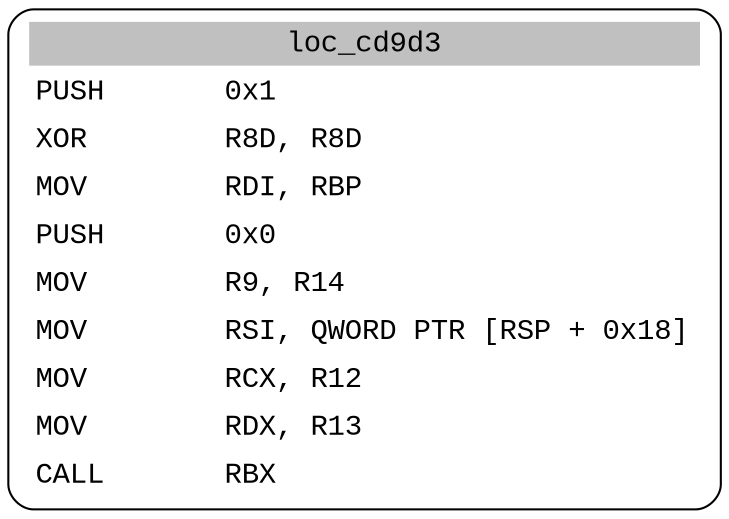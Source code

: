 digraph asm_graph {
1941 [
shape="Mrecord" fontname="Courier New"label =<<table border="0" cellborder="0" cellpadding="3"><tr><td align="center" colspan="2" bgcolor="grey">loc_cd9d3</td></tr><tr><td align="left">PUSH       0x1</td></tr><tr><td align="left">XOR        R8D, R8D</td></tr><tr><td align="left">MOV        RDI, RBP</td></tr><tr><td align="left">PUSH       0x0</td></tr><tr><td align="left">MOV        R9, R14</td></tr><tr><td align="left">MOV        RSI, QWORD PTR [RSP + 0x18]</td></tr><tr><td align="left">MOV        RCX, R12</td></tr><tr><td align="left">MOV        RDX, R13</td></tr><tr><td align="left">CALL       RBX</td></tr></table>> ];
}